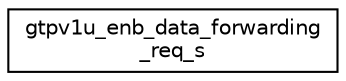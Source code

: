 digraph "Graphical Class Hierarchy"
{
 // LATEX_PDF_SIZE
  edge [fontname="Helvetica",fontsize="10",labelfontname="Helvetica",labelfontsize="10"];
  node [fontname="Helvetica",fontsize="10",shape=record];
  rankdir="LR";
  Node0 [label="gtpv1u_enb_data_forwarding\l_req_s",height=0.2,width=0.4,color="black", fillcolor="white", style="filled",URL="$structgtpv1u__enb__data__forwarding__req__s.html",tooltip=" "];
}
